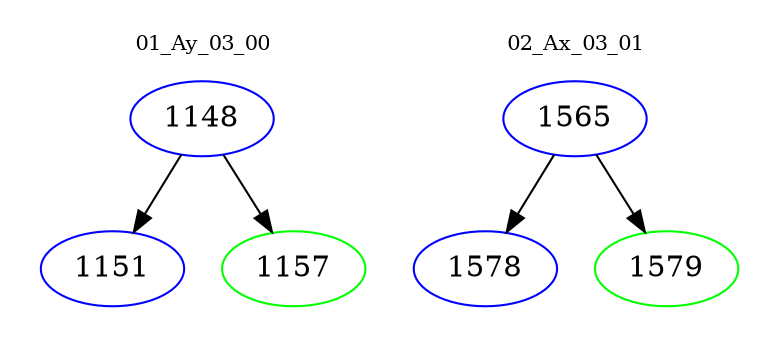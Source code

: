 digraph{
subgraph cluster_0 {
color = white
label = "01_Ay_03_00";
fontsize=10;
T0_1148 [label="1148", color="blue"]
T0_1148 -> T0_1151 [color="black"]
T0_1151 [label="1151", color="blue"]
T0_1148 -> T0_1157 [color="black"]
T0_1157 [label="1157", color="green"]
}
subgraph cluster_1 {
color = white
label = "02_Ax_03_01";
fontsize=10;
T1_1565 [label="1565", color="blue"]
T1_1565 -> T1_1578 [color="black"]
T1_1578 [label="1578", color="blue"]
T1_1565 -> T1_1579 [color="black"]
T1_1579 [label="1579", color="green"]
}
}
